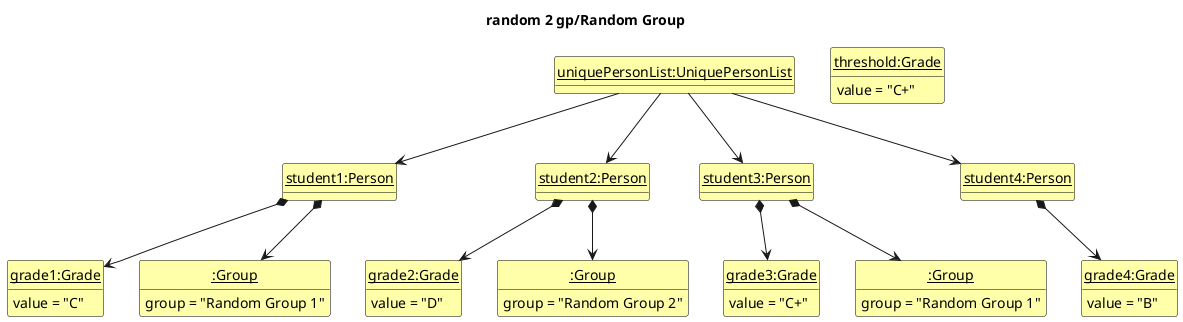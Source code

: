 @startuml
'https://plantuml.com/class-diagram

hide circle
hide methods
skinparam ClassFontColor #000000
skinparam ClassBorderColor #000000
skinparam ClassBackgroundColor #FFFFAA

title random 2 gp/Random Group

class uniquePersonList as "<u>uniquePersonList:UniquePersonList</u>"
class student1 as "<u>student1:Person</u>"
class student2 as "<u>student2:Person</u>"
class student3 as "<u>student3:Person</u>"
class student4 as "<u>student4:Person</u>"
class grade1  as "<u>grade1:Grade</u>" {
    value = "C"
}
class grade2 as "<u>grade2:Grade</u>"{
    value = "D"
}
class grade3 as "<u>grade3:Grade</u>"{
    value = "C+"
}
class grade4 as "<u>grade4:Grade</u>"{
    value = "B"
}
class Grade as "<u>threshold:Grade</u>"{
    value = "C+"
}
class group1 as "<u>:Group</u>"{
    group = "Random Group 1"
}
class group2 as "<u>:Group</u>"{
    group = "Random Group 1"
}
class group3 as "<u>:Group</u>"{
    group = "Random Group 2"
}


student1 -[hidden]right-> student2
student2 -[hidden]right-> student3

uniquePersonList -down-> student1
uniquePersonList -down-> student2
uniquePersonList -down-> student3
uniquePersonList -down-> student4

student1 *-down-> grade1
student2 *-down-> grade2
student3 *-down-> grade3
student4 *-down-> grade4

student1 *-down-> group1
student2 *-down-> group3
student3 *-down-> group2

@enduml
